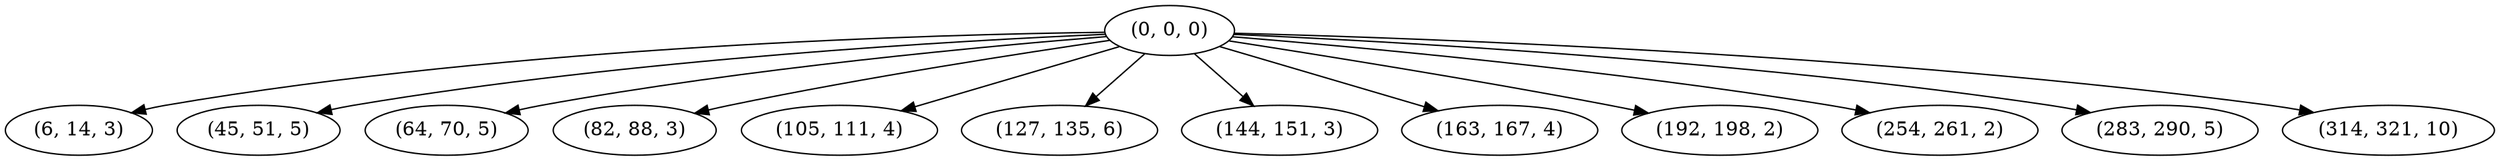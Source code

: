 digraph tree {
    "(0, 0, 0)";
    "(6, 14, 3)";
    "(45, 51, 5)";
    "(64, 70, 5)";
    "(82, 88, 3)";
    "(105, 111, 4)";
    "(127, 135, 6)";
    "(144, 151, 3)";
    "(163, 167, 4)";
    "(192, 198, 2)";
    "(254, 261, 2)";
    "(283, 290, 5)";
    "(314, 321, 10)";
    "(0, 0, 0)" -> "(6, 14, 3)";
    "(0, 0, 0)" -> "(45, 51, 5)";
    "(0, 0, 0)" -> "(64, 70, 5)";
    "(0, 0, 0)" -> "(82, 88, 3)";
    "(0, 0, 0)" -> "(105, 111, 4)";
    "(0, 0, 0)" -> "(127, 135, 6)";
    "(0, 0, 0)" -> "(144, 151, 3)";
    "(0, 0, 0)" -> "(163, 167, 4)";
    "(0, 0, 0)" -> "(192, 198, 2)";
    "(0, 0, 0)" -> "(254, 261, 2)";
    "(0, 0, 0)" -> "(283, 290, 5)";
    "(0, 0, 0)" -> "(314, 321, 10)";
}
